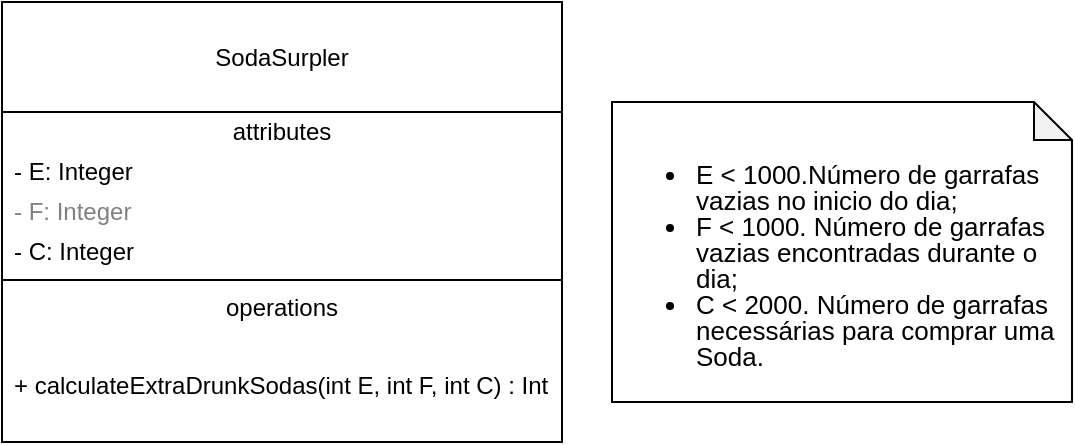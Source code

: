 <mxfile version="21.6.8">
  <diagram name="Page-1" id="ell0tZ1f36jQYtFjTJQn">
    <mxGraphModel dx="794" dy="513" grid="1" gridSize="10" guides="1" tooltips="1" connect="1" arrows="1" fold="1" page="1" pageScale="1" pageWidth="850" pageHeight="1100" math="0" shadow="0">
      <root>
        <mxCell id="0" />
        <mxCell id="1" parent="0" />
        <mxCell id="KObJInpMsPR6IS1wpQM1-5" value="&lt;br&gt;SodaSurpler" style="swimlane;fontStyle=0;align=center;verticalAlign=top;childLayout=stackLayout;horizontal=1;startSize=55;horizontalStack=0;resizeParent=1;resizeParentMax=0;resizeLast=0;collapsible=0;marginBottom=0;html=1;whiteSpace=wrap;" parent="1" vertex="1">
          <mxGeometry x="285" y="180" width="280" height="220" as="geometry" />
        </mxCell>
        <mxCell id="KObJInpMsPR6IS1wpQM1-6" value="attributes" style="text;html=1;strokeColor=none;fillColor=none;align=center;verticalAlign=middle;spacingLeft=4;spacingRight=4;overflow=hidden;rotatable=0;points=[[0,0.5],[1,0.5]];portConstraint=eastwest;whiteSpace=wrap;" parent="KObJInpMsPR6IS1wpQM1-5" vertex="1">
          <mxGeometry y="55" width="280" height="20" as="geometry" />
        </mxCell>
        <mxCell id="KObJInpMsPR6IS1wpQM1-7" value="- E: Integer&lt;span style=&quot;white-space: pre;&quot;&gt;&#x9;&lt;/span&gt;" style="text;html=1;strokeColor=none;fillColor=none;align=left;verticalAlign=middle;spacingLeft=4;spacingRight=4;overflow=hidden;rotatable=0;points=[[0,0.5],[1,0.5]];portConstraint=eastwest;whiteSpace=wrap;" parent="KObJInpMsPR6IS1wpQM1-5" vertex="1">
          <mxGeometry y="75" width="280" height="20" as="geometry" />
        </mxCell>
        <mxCell id="KObJInpMsPR6IS1wpQM1-8" value="- F: Integer" style="text;html=1;strokeColor=none;fillColor=none;align=left;verticalAlign=middle;spacingLeft=4;spacingRight=4;overflow=hidden;rotatable=0;points=[[0,0.5],[1,0.5]];portConstraint=eastwest;fontColor=#808080;whiteSpace=wrap;" parent="KObJInpMsPR6IS1wpQM1-5" vertex="1">
          <mxGeometry y="95" width="280" height="20" as="geometry" />
        </mxCell>
        <mxCell id="KObJInpMsPR6IS1wpQM1-9" value="- C: Integer" style="text;html=1;strokeColor=none;fillColor=none;align=left;verticalAlign=middle;spacingLeft=4;spacingRight=4;overflow=hidden;rotatable=0;points=[[0,0.5],[1,0.5]];portConstraint=eastwest;whiteSpace=wrap;" parent="KObJInpMsPR6IS1wpQM1-5" vertex="1">
          <mxGeometry y="115" width="280" height="20" as="geometry" />
        </mxCell>
        <mxCell id="KObJInpMsPR6IS1wpQM1-10" value="" style="line;strokeWidth=1;fillColor=none;align=left;verticalAlign=middle;spacingTop=-1;spacingLeft=3;spacingRight=3;rotatable=0;labelPosition=right;points=[];portConstraint=eastwest;" parent="KObJInpMsPR6IS1wpQM1-5" vertex="1">
          <mxGeometry y="135" width="280" height="8" as="geometry" />
        </mxCell>
        <mxCell id="KObJInpMsPR6IS1wpQM1-11" value="operations" style="text;html=1;strokeColor=none;fillColor=none;align=center;verticalAlign=middle;spacingLeft=4;spacingRight=4;overflow=hidden;rotatable=0;points=[[0,0.5],[1,0.5]];portConstraint=eastwest;whiteSpace=wrap;" parent="KObJInpMsPR6IS1wpQM1-5" vertex="1">
          <mxGeometry y="143" width="280" height="20" as="geometry" />
        </mxCell>
        <mxCell id="KObJInpMsPR6IS1wpQM1-12" value="+ calculateExtraDrunkSodas(int E, int F, int C) : Int" style="text;html=1;strokeColor=none;fillColor=none;align=left;verticalAlign=middle;spacingLeft=4;spacingRight=4;overflow=hidden;rotatable=0;points=[[0,0.5],[1,0.5]];portConstraint=eastwest;whiteSpace=wrap;" parent="KObJInpMsPR6IS1wpQM1-5" vertex="1">
          <mxGeometry y="163" width="280" height="57" as="geometry" />
        </mxCell>
        <mxCell id="KObJInpMsPR6IS1wpQM1-13" value="&lt;div style=&quot;line-height: 100%; font-size: 13px;&quot;&gt;&lt;font style=&quot;font-size: 13px;&quot;&gt;&lt;br&gt;&lt;/font&gt;&lt;/div&gt;&lt;ul style=&quot;line-height: 100%; font-size: 13px;&quot;&gt;&lt;li style=&quot;&quot;&gt;&lt;span style=&quot;background-color: initial;&quot;&gt;&lt;font style=&quot;font-size: 13px;&quot;&gt;E &amp;lt; 1000.Número de garrafas vazias no inicio do dia;&lt;/font&gt;&lt;/span&gt;&lt;/li&gt;&lt;li style=&quot;&quot;&gt;&lt;span style=&quot;background-color: initial;&quot;&gt;&lt;font style=&quot;font-size: 13px;&quot;&gt;F &amp;lt; 1000. Número de garrafas vazias encontradas durante o dia;&lt;/font&gt;&lt;/span&gt;&lt;/li&gt;&lt;li style=&quot;&quot;&gt;&lt;span style=&quot;background-color: initial;&quot;&gt;&lt;font style=&quot;font-size: 13px;&quot;&gt;C &amp;lt; 2000. Número de garrafas necessárias para comprar uma Soda.&lt;/font&gt;&lt;/span&gt;&lt;/li&gt;&lt;/ul&gt;" style="shape=note;whiteSpace=wrap;html=1;backgroundOutline=1;darkOpacity=0.05;align=left;size=19;" parent="1" vertex="1">
          <mxGeometry x="590" y="230" width="230" height="150" as="geometry" />
        </mxCell>
      </root>
    </mxGraphModel>
  </diagram>
</mxfile>
